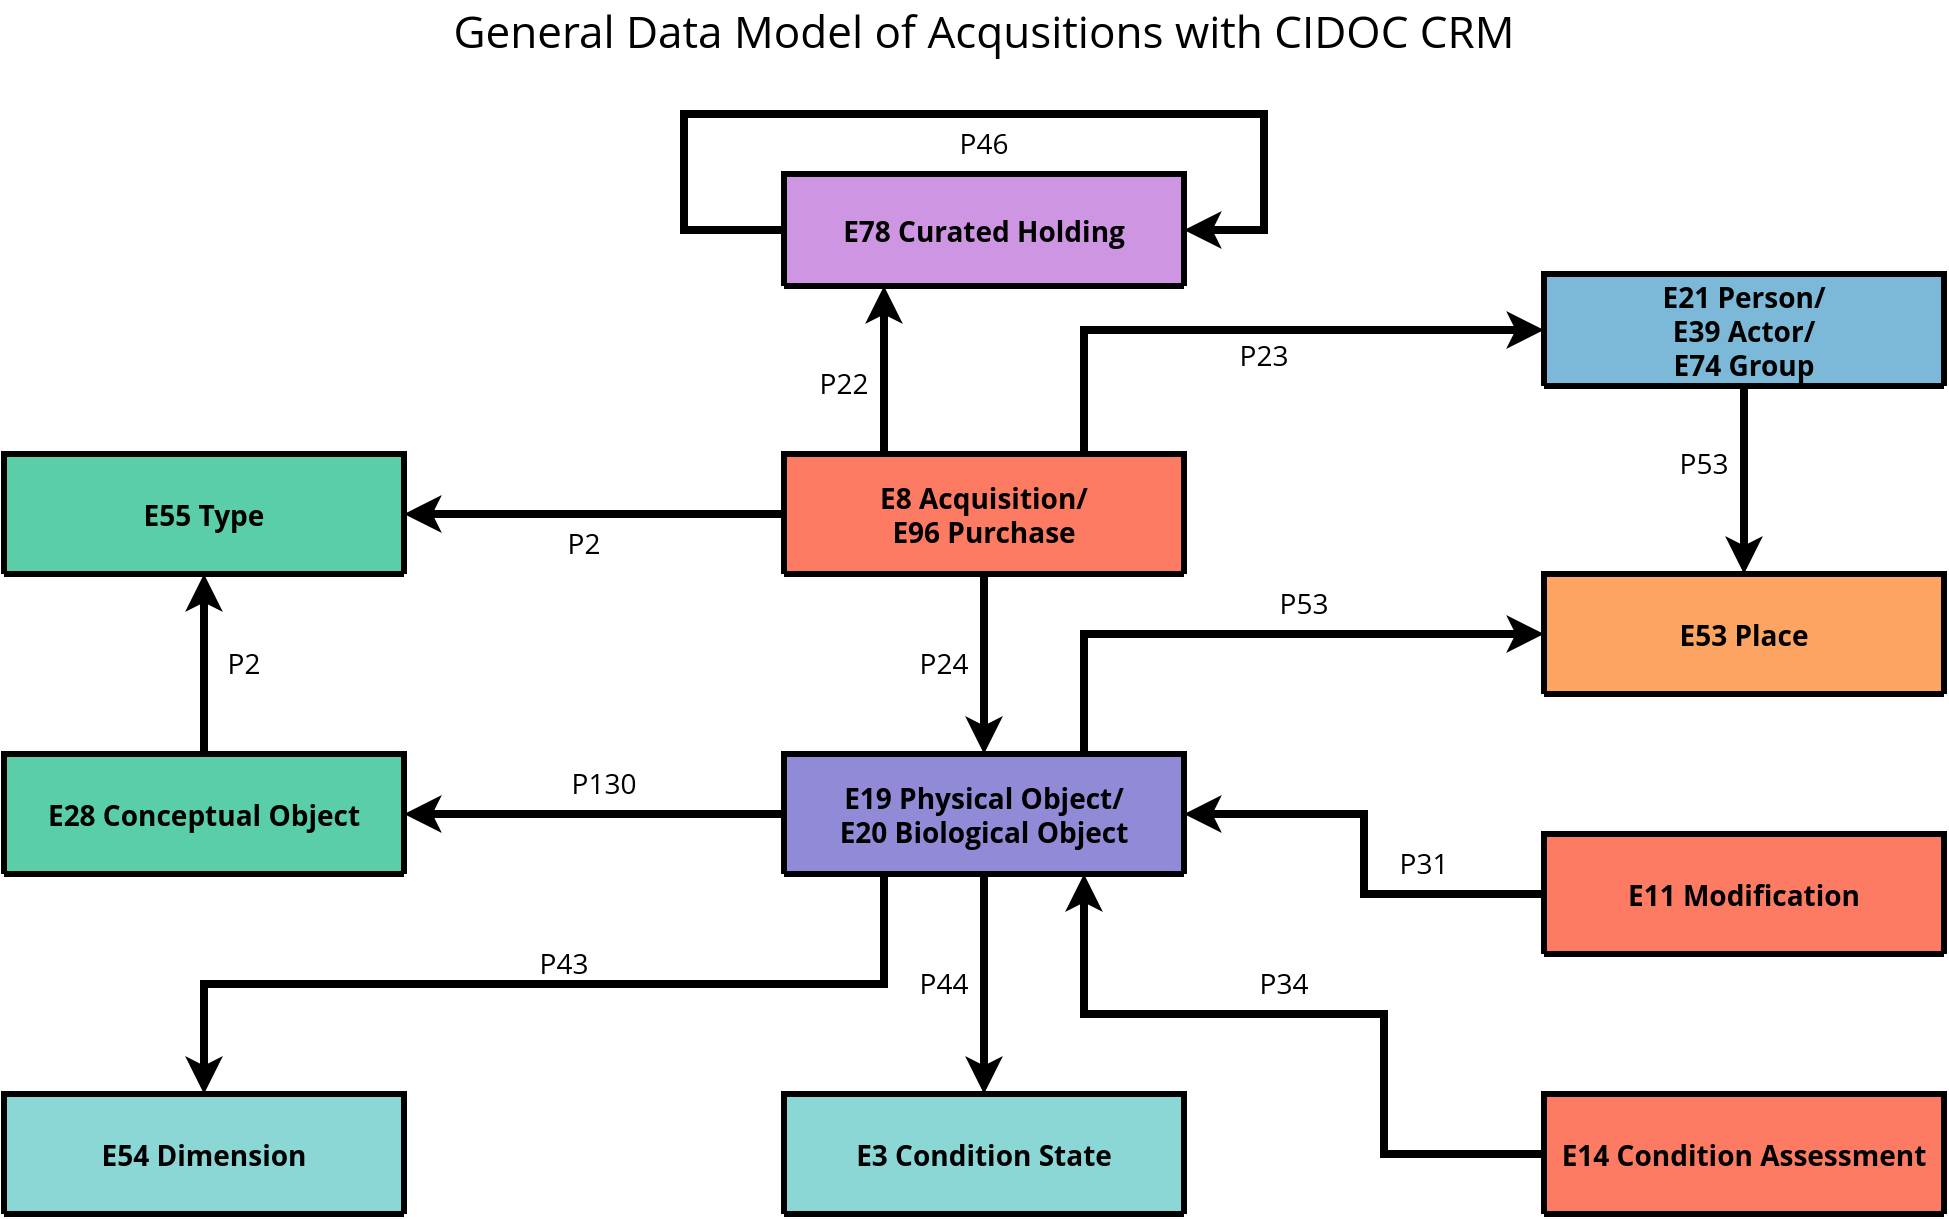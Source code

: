 <mxfile version="20.1.1" type="device"><diagram id="8OPuHeshIGMmHXezt5_M" name="Page-1"><mxGraphModel dx="1200" dy="1594" grid="1" gridSize="10" guides="1" tooltips="1" connect="1" arrows="1" fold="1" page="1" pageScale="1" pageWidth="1169" pageHeight="827" math="0" shadow="0"><root><mxCell id="0"/><mxCell id="1" parent="0"/><mxCell id="dcnFW4INA_iFkb7ZqcEY-13" style="edgeStyle=orthogonalEdgeStyle;rounded=0;orthogonalLoop=1;jettySize=auto;html=1;exitX=0.25;exitY=0;exitDx=0;exitDy=0;entryX=0.25;entryY=1;entryDx=0;entryDy=0;strokeWidth=4;" parent="1" source="dcnFW4INA_iFkb7ZqcEY-1" target="dcnFW4INA_iFkb7ZqcEY-2" edge="1"><mxGeometry relative="1" as="geometry"/></mxCell><mxCell id="dcnFW4INA_iFkb7ZqcEY-14" style="edgeStyle=orthogonalEdgeStyle;rounded=0;orthogonalLoop=1;jettySize=auto;html=1;exitX=0.75;exitY=0;exitDx=0;exitDy=0;entryX=0;entryY=0.5;entryDx=0;entryDy=0;strokeWidth=4;" parent="1" source="dcnFW4INA_iFkb7ZqcEY-1" target="dcnFW4INA_iFkb7ZqcEY-4" edge="1"><mxGeometry relative="1" as="geometry"/></mxCell><mxCell id="dcnFW4INA_iFkb7ZqcEY-15" style="edgeStyle=orthogonalEdgeStyle;rounded=0;orthogonalLoop=1;jettySize=auto;html=1;exitX=0.5;exitY=1;exitDx=0;exitDy=0;entryX=0.5;entryY=0;entryDx=0;entryDy=0;strokeWidth=4;" parent="1" source="dcnFW4INA_iFkb7ZqcEY-1" target="dcnFW4INA_iFkb7ZqcEY-3" edge="1"><mxGeometry relative="1" as="geometry"/></mxCell><mxCell id="dcnFW4INA_iFkb7ZqcEY-16" style="edgeStyle=orthogonalEdgeStyle;rounded=0;orthogonalLoop=1;jettySize=auto;html=1;exitX=0;exitY=0.5;exitDx=0;exitDy=0;entryX=1;entryY=0.5;entryDx=0;entryDy=0;strokeWidth=4;" parent="1" source="dcnFW4INA_iFkb7ZqcEY-1" target="dcnFW4INA_iFkb7ZqcEY-9" edge="1"><mxGeometry relative="1" as="geometry"/></mxCell><mxCell id="dcnFW4INA_iFkb7ZqcEY-1" value="E8 Acquisition/&#10;E96 Purchase" style="swimlane;startSize=60;fontFamily=Open Sans;fontSource=https%3A%2F%2Ffonts.googleapis.com%2Fcss%3Ffamily%3DOpen%2BSans;fontSize=14;strokeWidth=3;fillColor=#fc3915aa;" parent="1" vertex="1"><mxGeometry x="430" y="210" width="200" height="60" as="geometry"/></mxCell><mxCell id="dcnFW4INA_iFkb7ZqcEY-2" value="E78 Curated Holding" style="swimlane;startSize=56;fontFamily=Open Sans;fontSource=https%3A%2F%2Ffonts.googleapis.com%2Fcss%3Ffamily%3DOpen%2BSans;fontSize=14;strokeWidth=3;fillColor=#b560d4aa;fontStyle=1" parent="1" vertex="1"><mxGeometry x="430" y="70" width="200" height="56" as="geometry"/></mxCell><mxCell id="dcnFW4INA_iFkb7ZqcEY-17" style="edgeStyle=orthogonalEdgeStyle;rounded=0;orthogonalLoop=1;jettySize=auto;html=1;exitX=0;exitY=0.5;exitDx=0;exitDy=0;entryX=1;entryY=0.5;entryDx=0;entryDy=0;strokeWidth=4;" parent="1" source="dcnFW4INA_iFkb7ZqcEY-3" target="dcnFW4INA_iFkb7ZqcEY-7" edge="1"><mxGeometry relative="1" as="geometry"/></mxCell><mxCell id="dcnFW4INA_iFkb7ZqcEY-18" style="edgeStyle=orthogonalEdgeStyle;rounded=0;orthogonalLoop=1;jettySize=auto;html=1;exitX=0.25;exitY=1;exitDx=0;exitDy=0;strokeWidth=4;" parent="1" source="dcnFW4INA_iFkb7ZqcEY-3" target="dcnFW4INA_iFkb7ZqcEY-8" edge="1"><mxGeometry relative="1" as="geometry"/></mxCell><mxCell id="dcnFW4INA_iFkb7ZqcEY-20" style="edgeStyle=orthogonalEdgeStyle;rounded=0;orthogonalLoop=1;jettySize=auto;html=1;exitX=0.5;exitY=1;exitDx=0;exitDy=0;entryX=0.5;entryY=0;entryDx=0;entryDy=0;strokeWidth=4;" parent="1" source="dcnFW4INA_iFkb7ZqcEY-3" target="dcnFW4INA_iFkb7ZqcEY-11" edge="1"><mxGeometry relative="1" as="geometry"/></mxCell><mxCell id="dcnFW4INA_iFkb7ZqcEY-23" style="edgeStyle=orthogonalEdgeStyle;rounded=0;orthogonalLoop=1;jettySize=auto;html=1;exitX=0.75;exitY=0;exitDx=0;exitDy=0;entryX=0;entryY=0.5;entryDx=0;entryDy=0;strokeWidth=4;" parent="1" source="dcnFW4INA_iFkb7ZqcEY-3" target="dcnFW4INA_iFkb7ZqcEY-5" edge="1"><mxGeometry relative="1" as="geometry"/></mxCell><mxCell id="dcnFW4INA_iFkb7ZqcEY-3" value="E19 Physical Object/&#10;E20 Biological Object" style="swimlane;startSize=60;fontFamily=Open Sans;fontSource=https%3A%2F%2Ffonts.googleapis.com%2Fcss%3Ffamily%3DOpen%2BSans;fontSize=14;strokeWidth=3;fillColor=#5a50c4aa;" parent="1" vertex="1"><mxGeometry x="430" y="360" width="200" height="60" as="geometry"/></mxCell><mxCell id="dcnFW4INA_iFkb7ZqcEY-24" style="edgeStyle=orthogonalEdgeStyle;rounded=0;orthogonalLoop=1;jettySize=auto;html=1;exitX=0.5;exitY=1;exitDx=0;exitDy=0;entryX=0.5;entryY=0;entryDx=0;entryDy=0;strokeWidth=4;" parent="1" source="dcnFW4INA_iFkb7ZqcEY-4" target="dcnFW4INA_iFkb7ZqcEY-5" edge="1"><mxGeometry relative="1" as="geometry"/></mxCell><mxCell id="dcnFW4INA_iFkb7ZqcEY-4" value="E21 Person/&#10;E39 Actor/&#10;E74 Group" style="swimlane;startSize=56;fontFamily=Open Sans;fontSource=https%3A%2F%2Ffonts.googleapis.com%2Fcss%3Ffamily%3DOpen%2BSans;fontSize=14;strokeWidth=3;fillColor=#3b95c4aa;fontStyle=1" parent="1" vertex="1"><mxGeometry x="810" y="120" width="200" height="56" as="geometry"/></mxCell><mxCell id="dcnFW4INA_iFkb7ZqcEY-5" value="E53 Place" style="swimlane;startSize=60;fontFamily=Open Sans;fontSource=https%3A%2F%2Ffonts.googleapis.com%2Fcss%3Ffamily%3DOpen%2BSans;fontSize=14;strokeWidth=3;fillColor=#fc7715aa;" parent="1" vertex="1"><mxGeometry x="810" y="270" width="200" height="60" as="geometry"/></mxCell><mxCell id="dcnFW4INA_iFkb7ZqcEY-31" style="edgeStyle=orthogonalEdgeStyle;rounded=0;orthogonalLoop=1;jettySize=auto;html=1;exitX=0.5;exitY=0;exitDx=0;exitDy=0;entryX=0.5;entryY=1;entryDx=0;entryDy=0;fontFamily=Open Sans;fontSource=https%3A%2F%2Ffonts.googleapis.com%2Fcss%3Ffamily%3DOpen%2BSans;fontSize=14;strokeWidth=4;" parent="1" source="dcnFW4INA_iFkb7ZqcEY-7" target="dcnFW4INA_iFkb7ZqcEY-9" edge="1"><mxGeometry relative="1" as="geometry"/></mxCell><mxCell id="dcnFW4INA_iFkb7ZqcEY-7" value="E28 Conceptual Object" style="swimlane;startSize=60;fontFamily=Open Sans;fontSource=https%3A%2F%2Ffonts.googleapis.com%2Fcss%3Ffamily%3DOpen%2BSans;fontSize=14;strokeWidth=3;fillColor=#06b67eaa;" parent="1" vertex="1"><mxGeometry x="40" y="360" width="200" height="60" as="geometry"/></mxCell><mxCell id="dcnFW4INA_iFkb7ZqcEY-8" value="E54 Dimension" style="swimlane;startSize=60;fontFamily=Open Sans;fontSource=https%3A%2F%2Ffonts.googleapis.com%2Fcss%3Ffamily%3DOpen%2BSans;fontSize=14;strokeWidth=3;fillColor=#50c4c2aa;" parent="1" vertex="1"><mxGeometry x="40" y="530" width="200" height="60" as="geometry"/></mxCell><mxCell id="dcnFW4INA_iFkb7ZqcEY-9" value="E55 Type" style="swimlane;startSize=60;fontFamily=Open Sans;fontSource=https%3A%2F%2Ffonts.googleapis.com%2Fcss%3Ffamily%3DOpen%2BSans;fontSize=14;strokeWidth=3;fillColor=#06b67eaa;" parent="1" vertex="1"><mxGeometry x="40" y="210" width="200" height="60" as="geometry"/></mxCell><mxCell id="dcnFW4INA_iFkb7ZqcEY-21" style="edgeStyle=orthogonalEdgeStyle;rounded=0;orthogonalLoop=1;jettySize=auto;html=1;exitX=0;exitY=0.5;exitDx=0;exitDy=0;entryX=0.75;entryY=1;entryDx=0;entryDy=0;strokeWidth=4;" parent="1" source="dcnFW4INA_iFkb7ZqcEY-10" target="dcnFW4INA_iFkb7ZqcEY-3" edge="1"><mxGeometry relative="1" as="geometry"><Array as="points"><mxPoint x="730" y="560"/><mxPoint x="730" y="490"/><mxPoint x="580" y="490"/></Array></mxGeometry></mxCell><mxCell id="dcnFW4INA_iFkb7ZqcEY-10" value="E14 Condition Assessment" style="swimlane;startSize=60;fontFamily=Open Sans;fontSource=https%3A%2F%2Ffonts.googleapis.com%2Fcss%3Ffamily%3DOpen%2BSans;fontSize=14;strokeWidth=3;fillColor=#fc3915aa;" parent="1" vertex="1"><mxGeometry x="810" y="530" width="200" height="60" as="geometry"/></mxCell><mxCell id="dcnFW4INA_iFkb7ZqcEY-11" value="E3 Condition State" style="swimlane;startSize=60;fontFamily=Open Sans;fontSource=https%3A%2F%2Ffonts.googleapis.com%2Fcss%3Ffamily%3DOpen%2BSans;fontSize=14;strokeWidth=3;fillColor=#50c4c2aa;" parent="1" vertex="1"><mxGeometry x="430" y="530" width="200" height="60" as="geometry"/></mxCell><mxCell id="dcnFW4INA_iFkb7ZqcEY-22" style="edgeStyle=orthogonalEdgeStyle;rounded=0;orthogonalLoop=1;jettySize=auto;html=1;exitX=0;exitY=0.5;exitDx=0;exitDy=0;entryX=1;entryY=0.5;entryDx=0;entryDy=0;strokeWidth=4;" parent="1" source="dcnFW4INA_iFkb7ZqcEY-12" target="dcnFW4INA_iFkb7ZqcEY-3" edge="1"><mxGeometry relative="1" as="geometry"/></mxCell><mxCell id="dcnFW4INA_iFkb7ZqcEY-12" value="E11 Modification" style="swimlane;startSize=60;fontFamily=Open Sans;fontSource=https%3A%2F%2Ffonts.googleapis.com%2Fcss%3Ffamily%3DOpen%2BSans;fontSize=14;strokeWidth=3;fillColor=#fc3915aa;" parent="1" vertex="1"><mxGeometry x="810" y="400" width="200" height="60" as="geometry"/></mxCell><mxCell id="dcnFW4INA_iFkb7ZqcEY-25" value="P22" style="text;html=1;strokeColor=none;fillColor=none;align=center;verticalAlign=middle;whiteSpace=wrap;rounded=0;fontFamily=Open Sans;fontSource=https%3A%2F%2Ffonts.googleapis.com%2Fcss%3Ffamily%3DOpen%2BSans;fontSize=14;" parent="1" vertex="1"><mxGeometry x="430" y="160" width="60" height="30" as="geometry"/></mxCell><mxCell id="dcnFW4INA_iFkb7ZqcEY-26" value="P23" style="text;html=1;strokeColor=none;fillColor=none;align=center;verticalAlign=middle;whiteSpace=wrap;rounded=0;fontFamily=Open Sans;fontSource=https%3A%2F%2Ffonts.googleapis.com%2Fcss%3Ffamily%3DOpen%2BSans;fontSize=14;" parent="1" vertex="1"><mxGeometry x="640" y="146" width="60" height="30" as="geometry"/></mxCell><mxCell id="dcnFW4INA_iFkb7ZqcEY-27" value="P53" style="text;html=1;strokeColor=none;fillColor=none;align=center;verticalAlign=middle;whiteSpace=wrap;rounded=0;fontFamily=Open Sans;fontSource=https%3A%2F%2Ffonts.googleapis.com%2Fcss%3Ffamily%3DOpen%2BSans;fontSize=14;" parent="1" vertex="1"><mxGeometry x="860" y="200" width="60" height="30" as="geometry"/></mxCell><mxCell id="dcnFW4INA_iFkb7ZqcEY-28" value="P53" style="text;html=1;strokeColor=none;fillColor=none;align=center;verticalAlign=middle;whiteSpace=wrap;rounded=0;fontFamily=Open Sans;fontSource=https%3A%2F%2Ffonts.googleapis.com%2Fcss%3Ffamily%3DOpen%2BSans;fontSize=14;" parent="1" vertex="1"><mxGeometry x="660" y="270" width="60" height="30" as="geometry"/></mxCell><mxCell id="dcnFW4INA_iFkb7ZqcEY-29" value="P31" style="text;html=1;strokeColor=none;fillColor=none;align=center;verticalAlign=middle;whiteSpace=wrap;rounded=0;fontFamily=Open Sans;fontSource=https%3A%2F%2Ffonts.googleapis.com%2Fcss%3Ffamily%3DOpen%2BSans;fontSize=14;" parent="1" vertex="1"><mxGeometry x="720" y="400" width="60" height="30" as="geometry"/></mxCell><mxCell id="dcnFW4INA_iFkb7ZqcEY-30" value="P2" style="text;html=1;strokeColor=none;fillColor=none;align=center;verticalAlign=middle;whiteSpace=wrap;rounded=0;fontFamily=Open Sans;fontSource=https%3A%2F%2Ffonts.googleapis.com%2Fcss%3Ffamily%3DOpen%2BSans;fontSize=14;" parent="1" vertex="1"><mxGeometry x="300" y="240" width="60" height="30" as="geometry"/></mxCell><mxCell id="dcnFW4INA_iFkb7ZqcEY-32" value="P2" style="text;html=1;strokeColor=none;fillColor=none;align=center;verticalAlign=middle;whiteSpace=wrap;rounded=0;fontFamily=Open Sans;fontSource=https%3A%2F%2Ffonts.googleapis.com%2Fcss%3Ffamily%3DOpen%2BSans;fontSize=14;" parent="1" vertex="1"><mxGeometry x="130" y="300" width="60" height="30" as="geometry"/></mxCell><mxCell id="dcnFW4INA_iFkb7ZqcEY-33" value="P130" style="text;html=1;strokeColor=none;fillColor=none;align=center;verticalAlign=middle;whiteSpace=wrap;rounded=0;fontFamily=Open Sans;fontSource=https%3A%2F%2Ffonts.googleapis.com%2Fcss%3Ffamily%3DOpen%2BSans;fontSize=14;" parent="1" vertex="1"><mxGeometry x="310" y="360" width="60" height="30" as="geometry"/></mxCell><mxCell id="dcnFW4INA_iFkb7ZqcEY-34" value="P43" style="text;html=1;strokeColor=none;fillColor=none;align=center;verticalAlign=middle;whiteSpace=wrap;rounded=0;fontFamily=Open Sans;fontSource=https%3A%2F%2Ffonts.googleapis.com%2Fcss%3Ffamily%3DOpen%2BSans;fontSize=14;" parent="1" vertex="1"><mxGeometry x="290" y="450" width="60" height="30" as="geometry"/></mxCell><mxCell id="dcnFW4INA_iFkb7ZqcEY-35" value="P34" style="text;html=1;strokeColor=none;fillColor=none;align=center;verticalAlign=middle;whiteSpace=wrap;rounded=0;fontFamily=Open Sans;fontSource=https%3A%2F%2Ffonts.googleapis.com%2Fcss%3Ffamily%3DOpen%2BSans;fontSize=14;" parent="1" vertex="1"><mxGeometry x="650" y="460" width="60" height="30" as="geometry"/></mxCell><mxCell id="dcnFW4INA_iFkb7ZqcEY-36" value="P44" style="text;html=1;strokeColor=none;fillColor=none;align=center;verticalAlign=middle;whiteSpace=wrap;rounded=0;fontFamily=Open Sans;fontSource=https%3A%2F%2Ffonts.googleapis.com%2Fcss%3Ffamily%3DOpen%2BSans;fontSize=14;" parent="1" vertex="1"><mxGeometry x="480" y="460" width="60" height="30" as="geometry"/></mxCell><mxCell id="dcnFW4INA_iFkb7ZqcEY-37" value="General Data Model of Acqusitions with CIDOC CRM" style="text;html=1;strokeColor=none;fillColor=none;align=center;verticalAlign=middle;whiteSpace=wrap;rounded=0;fontFamily=Open Sans;fontSource=https%3A%2F%2Ffonts.googleapis.com%2Fcss%3Ffamily%3DOpen%2BSans;fontSize=22;" parent="1" vertex="1"><mxGeometry x="235" y="-17" width="590" height="30" as="geometry"/></mxCell><mxCell id="dcnFW4INA_iFkb7ZqcEY-39" value="P24" style="text;html=1;strokeColor=none;fillColor=none;align=center;verticalAlign=middle;whiteSpace=wrap;rounded=0;fontFamily=Open Sans;fontSource=https%3A%2F%2Ffonts.googleapis.com%2Fcss%3Ffamily%3DOpen%2BSans;fontSize=14;" parent="1" vertex="1"><mxGeometry x="480" y="300" width="60" height="30" as="geometry"/></mxCell><mxCell id="U8qY395aZ56pGTT2qgaK-2" style="edgeStyle=orthogonalEdgeStyle;rounded=0;orthogonalLoop=1;jettySize=auto;html=1;exitX=0;exitY=0.5;exitDx=0;exitDy=0;entryX=1;entryY=0.5;entryDx=0;entryDy=0;strokeWidth=4;" edge="1" parent="1" source="dcnFW4INA_iFkb7ZqcEY-2" target="dcnFW4INA_iFkb7ZqcEY-2"><mxGeometry relative="1" as="geometry"><Array as="points"><mxPoint x="380" y="98"/><mxPoint x="380" y="40"/><mxPoint x="670" y="40"/><mxPoint x="670" y="98"/></Array></mxGeometry></mxCell><mxCell id="U8qY395aZ56pGTT2qgaK-3" value="P46" style="text;html=1;strokeColor=none;fillColor=none;align=center;verticalAlign=middle;whiteSpace=wrap;rounded=0;fontFamily=Open Sans;fontSource=https%3A%2F%2Ffonts.googleapis.com%2Fcss%3Ffamily%3DOpen%2BSans;fontSize=14;" vertex="1" parent="1"><mxGeometry x="500" y="40" width="60" height="30" as="geometry"/></mxCell></root></mxGraphModel></diagram></mxfile>